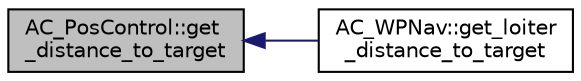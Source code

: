 digraph "AC_PosControl::get_distance_to_target"
{
 // INTERACTIVE_SVG=YES
  edge [fontname="Helvetica",fontsize="10",labelfontname="Helvetica",labelfontsize="10"];
  node [fontname="Helvetica",fontsize="10",shape=record];
  rankdir="LR";
  Node1 [label="AC_PosControl::get\l_distance_to_target",height=0.2,width=0.4,color="black", fillcolor="grey75", style="filled" fontcolor="black"];
  Node1 -> Node2 [dir="back",color="midnightblue",fontsize="10",style="solid",fontname="Helvetica"];
  Node2 [label="AC_WPNav::get_loiter\l_distance_to_target",height=0.2,width=0.4,color="black", fillcolor="white", style="filled",URL="$classAC__WPNav.html#a828016e98938c6bbb6236e0b92e20807",tooltip="get_loiter_distance_to_target - get horizontal distance to loiter target in cm "];
}
